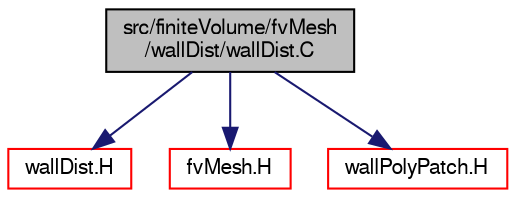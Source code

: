 digraph "src/finiteVolume/fvMesh/wallDist/wallDist.C"
{
  bgcolor="transparent";
  edge [fontname="FreeSans",fontsize="10",labelfontname="FreeSans",labelfontsize="10"];
  node [fontname="FreeSans",fontsize="10",shape=record];
  Node0 [label="src/finiteVolume/fvMesh\l/wallDist/wallDist.C",height=0.2,width=0.4,color="black", fillcolor="grey75", style="filled", fontcolor="black"];
  Node0 -> Node1 [color="midnightblue",fontsize="10",style="solid",fontname="FreeSans"];
  Node1 [label="wallDist.H",height=0.2,width=0.4,color="red",URL="$a03737.html"];
  Node0 -> Node171 [color="midnightblue",fontsize="10",style="solid",fontname="FreeSans"];
  Node171 [label="fvMesh.H",height=0.2,width=0.4,color="red",URL="$a03533.html"];
  Node0 -> Node302 [color="midnightblue",fontsize="10",style="solid",fontname="FreeSans"];
  Node302 [label="wallPolyPatch.H",height=0.2,width=0.4,color="red",URL="$a11747.html"];
}
